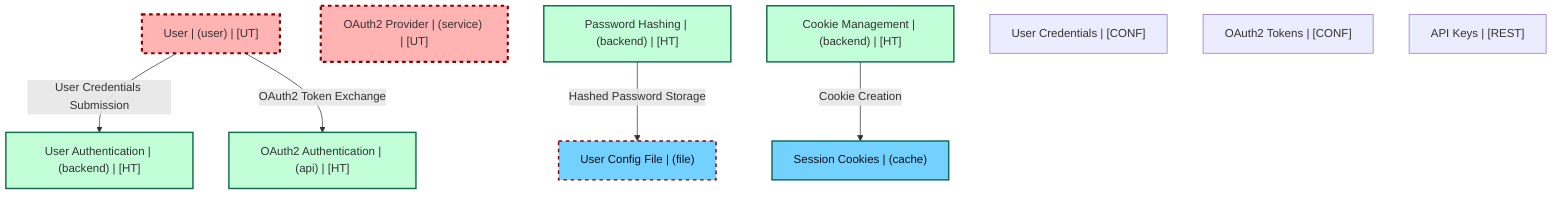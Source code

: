 graph TB
  node_01F8F8ZQ1JYB1G9FZ8G1F8ZQ5A["User | (user) | [UT]"]:::untrusted
  node_01F8F8ZQ1JYB1G9FZ8G1F8ZQ5B["OAuth2 Provider | (service) | [UT]"]:::untrusted
  node_01F8F8ZQ1JYB1G9FZ8G1F8ZQ3A["User Authentication | (backend) | [HT]"]:::highTrust
  node_01F8F8ZQ1JYB1G9FZ8G1F8ZQ3B["Password Hashing | (backend) | [HT]"]:::highTrust
  node_01F8F8ZQ1JYB1G9FZ8G1F8ZQ3C["OAuth2 Authentication | (api) | [HT]"]:::highTrust
  node_01F8F8ZQ1JYB1G9FZ8G1F8ZQ3D["Cookie Management | (backend) | [HT]"]:::highTrust
  node_01F8F8ZQ1JYB1G9FZ8G1F8ZQ4A["User Config File | (file)"]:::dataStore
  node_01F8F8ZQ1JYB1G9FZ8G1F8ZQ4B["Session Cookies | (cache)"]:::dataStore
  node_01F8F8ZQ1JYB1G9FZ8G1F8ZQ2A["User Credentials | [CONF]"]:::dataAsset,confidential
  node_01F8F8ZQ1JYB1G9FZ8G1F8ZQ2B["OAuth2 Tokens | [CONF]"]:::dataAsset,confidential
  node_01F8F8ZQ1JYB1G9FZ8G1F8ZQ2C["API Keys | [REST]"]:::dataAsset,restricted

  node_01F8F8ZQ1JYB1G9FZ8G1F8ZQ5A -->|User Credentials Submission| node_01F8F8ZQ1JYB1G9FZ8G1F8ZQ3A:::encryptedFlow
  node_01F8F8ZQ1JYB1G9FZ8G1F8ZQ3B -->|Hashed Password Storage| node_01F8F8ZQ1JYB1G9FZ8G1F8ZQ4A:::unencryptedFlow
  node_01F8F8ZQ1JYB1G9FZ8G1F8ZQ5A -->|OAuth2 Token Exchange| node_01F8F8ZQ1JYB1G9FZ8G1F8ZQ3C:::encryptedFlow
  node_01F8F8ZQ1JYB1G9FZ8G1F8ZQ3D -->|Cookie Creation| node_01F8F8ZQ1JYB1G9FZ8G1F8ZQ4B:::encryptedFlow

  classDef externalEntity fill:#FFB3B3,stroke:#8B0000,stroke-width:2px,color:#0B0D17
  classDef process fill:#C2FFD8,stroke:#106B49,stroke-width:2px,color:#0B0D17
  classDef dataStore fill:#73d1ff,stroke:#29ABE2,stroke-width:2px,color:#0B0D17
  classDef dataAsset fill:#ffa1ad,stroke:#A259FF,stroke-width:2px,color:#0B0D17
  classDef untrusted fill:#FFB3B3,stroke:#8B0000,stroke-width:3px,stroke-dasharray:5 5
  classDef lowTrust fill:#f77c63,stroke:#f77c63,stroke-width:2px,stroke-dasharray:3 3
  classDef mediumTrust fill:#FFF2B3,stroke:#7A6300,stroke-width:2px
  classDef highTrust fill:#C2FFD8,stroke:#106B49,stroke-width:2px
  classDef veryHighTrust fill:#36FF8F,stroke:#36FF8F,stroke-width:3px
  classDef public fill:#C2FFD8,stroke:#106B49,stroke-width:1px
  classDef internal fill:#FFF2B3,stroke:#7A6300,stroke-width:1px
  classDef confidential fill:#FFB3B3,stroke:#8B0000,stroke-width:2px
  classDef restricted fill:#8B0000,stroke:#8B0000,stroke-width:3px
  classDef pii fill:#ffa1ad,stroke:#A259FF,stroke-width:2px
  classDef pci fill:#8B0000,stroke:#8B0000,stroke-width:3px
  classDef phi fill:#ffa1ad,stroke:#A259FF,stroke-width:3px
  classDef encryptedFlow stroke:#106B49,stroke-width:2px
  classDef unencryptedFlow stroke:#8B0000,stroke-width:2px,stroke-dasharray:5 5
  classDef authenticatedFlow stroke:#29ABE2,stroke-width:2px
  classDef trustBoundary fill:transparent,stroke:#2E3440,stroke-width:3px,stroke-dasharray:10 5